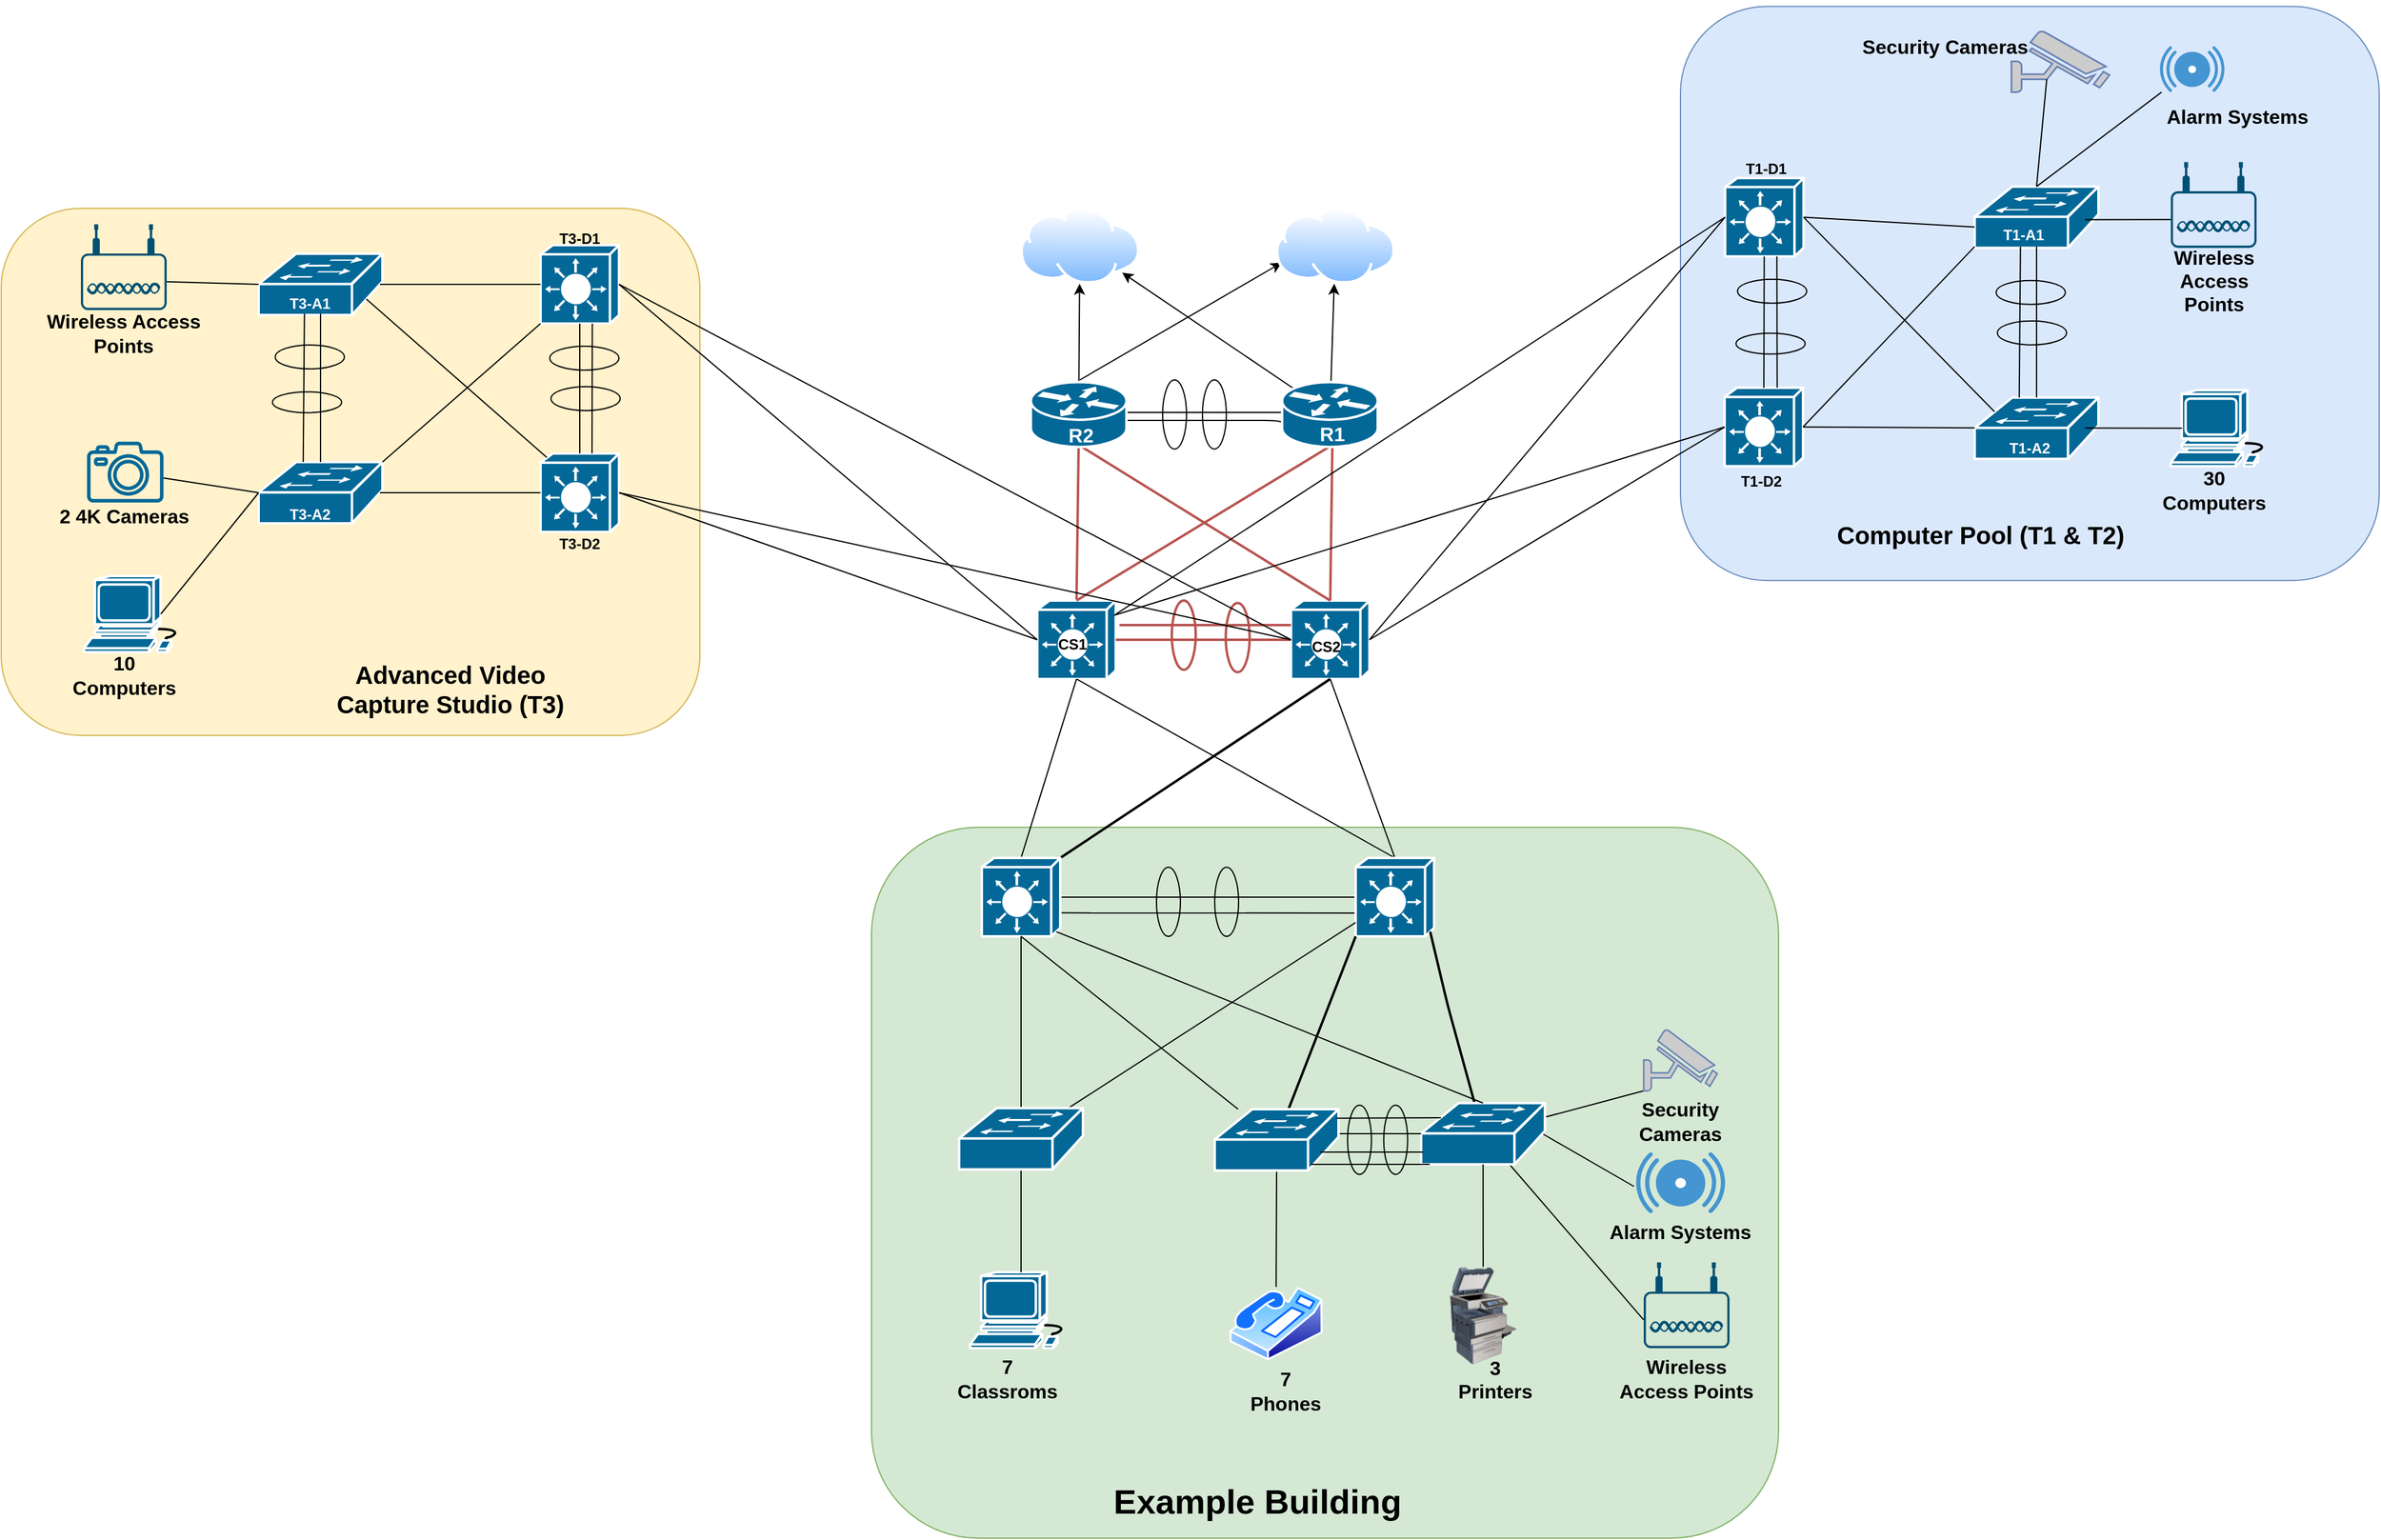 <mxfile>
    <diagram id="1e_iy3KKnYAK0C85__co" name="Page-1">
        <mxGraphModel dx="1811" dy="1619" grid="1" gridSize="10" guides="1" tooltips="1" connect="1" arrows="1" fold="1" page="1" pageScale="1" pageWidth="850" pageHeight="1100" math="0" shadow="0">
            <root>
                <mxCell id="0"/>
                <mxCell id="1" parent="0"/>
                <mxCell id="fvq2h3I9SmsA_sH_rTak-156" value="" style="rounded=1;whiteSpace=wrap;html=1;fillColor=#fff2cc;strokeColor=#d6b656;" parent="1" vertex="1">
                    <mxGeometry x="-620" y="30" width="570" height="430" as="geometry"/>
                </mxCell>
                <mxCell id="58" value="" style="rounded=1;whiteSpace=wrap;html=1;fontSize=28;fillColor=#d5e8d4;strokeColor=#82b366;" parent="1" vertex="1">
                    <mxGeometry x="90" y="535" width="740" height="580" as="geometry"/>
                </mxCell>
                <mxCell id="38" style="edgeStyle=none;html=1;exitX=0.12;exitY=0.1;exitDx=0;exitDy=0;exitPerimeter=0;entryX=1;entryY=1;entryDx=0;entryDy=0;" parent="1" source="fvq2h3I9SmsA_sH_rTak-214" target="34" edge="1">
                    <mxGeometry relative="1" as="geometry">
                        <mxPoint x="436.36" y="174.77" as="sourcePoint"/>
                    </mxGeometry>
                </mxCell>
                <mxCell id="39" style="edgeStyle=none;html=1;" parent="1" source="fvq2h3I9SmsA_sH_rTak-214" target="35" edge="1">
                    <mxGeometry relative="1" as="geometry">
                        <mxPoint x="495.64" y="174.77" as="sourcePoint"/>
                    </mxGeometry>
                </mxCell>
                <mxCell id="36" style="edgeStyle=none;html=1;" parent="1" source="fvq2h3I9SmsA_sH_rTak-213" target="34" edge="1">
                    <mxGeometry relative="1" as="geometry">
                        <mxPoint x="229.36" y="174.77" as="sourcePoint"/>
                    </mxGeometry>
                </mxCell>
                <mxCell id="37" style="edgeStyle=none;html=1;entryX=0;entryY=0.75;entryDx=0;entryDy=0;" parent="1" target="35" edge="1">
                    <mxGeometry relative="1" as="geometry">
                        <mxPoint x="260" y="170" as="sourcePoint"/>
                    </mxGeometry>
                </mxCell>
                <mxCell id="LDRYxj-JBx62R2Zh3xKj-8" value="" style="endArrow=none;html=1;entryX=0.5;entryY=1;entryDx=0;entryDy=0;entryPerimeter=0;exitX=0.5;exitY=0;exitDx=0;exitDy=0;exitPerimeter=0;fillColor=#f8cecc;strokeColor=#b85450;strokeWidth=2;" parent="1" source="8" edge="1">
                    <mxGeometry width="50" height="50" relative="1" as="geometry">
                        <mxPoint x="212.5" y="253" as="sourcePoint"/>
                        <mxPoint x="259" y="223.0" as="targetPoint"/>
                    </mxGeometry>
                </mxCell>
                <mxCell id="JivYsEoHZtgpmowOg657-8" value="" style="shape=mxgraph.cisco.switches.layer_3_switch;sketch=0;html=1;pointerEvents=1;dashed=0;fillColor=#036897;strokeColor=#ffffff;strokeWidth=2;verticalLabelPosition=bottom;verticalAlign=top;align=center;outlineConnect=0;" parent="1" vertex="1">
                    <mxGeometry x="432.25" y="350" width="64" height="64" as="geometry"/>
                </mxCell>
                <mxCell id="28" value="" style="shadow=0;dashed=0;html=1;strokeColor=none;fillColor=#4495D1;labelPosition=center;verticalLabelPosition=bottom;verticalAlign=top;align=center;outlineConnect=0;shape=mxgraph.veeam.2d.alarm;" parent="1" vertex="1">
                    <mxGeometry x="713.6" y="800" width="72.8" height="50" as="geometry"/>
                </mxCell>
                <mxCell id="31" value="" style="endArrow=none;html=1;entryX=0;entryY=1;entryDx=0;entryDy=0;entryPerimeter=0;" parent="1" source="LDRYxj-JBx62R2Zh3xKj-44" target="LDRYxj-JBx62R2Zh3xKj-55" edge="1">
                    <mxGeometry width="50" height="50" relative="1" as="geometry">
                        <mxPoint x="640" y="780" as="sourcePoint"/>
                        <mxPoint x="700" y="680" as="targetPoint"/>
                    </mxGeometry>
                </mxCell>
                <mxCell id="32" value="" style="endArrow=none;html=1;entryX=-0.022;entryY=0.56;entryDx=0;entryDy=0;entryPerimeter=0;exitX=0.98;exitY=0.5;exitDx=0;exitDy=0;exitPerimeter=0;" parent="1" source="LDRYxj-JBx62R2Zh3xKj-44" target="28" edge="1">
                    <mxGeometry width="50" height="50" relative="1" as="geometry">
                        <mxPoint x="630" y="790" as="sourcePoint"/>
                        <mxPoint x="700" y="820" as="targetPoint"/>
                    </mxGeometry>
                </mxCell>
                <mxCell id="33" value="" style="endArrow=none;html=1;entryX=0;entryY=0.67;entryDx=0;entryDy=0;entryPerimeter=0;" parent="1" source="LDRYxj-JBx62R2Zh3xKj-44" target="27" edge="1">
                    <mxGeometry width="50" height="50" relative="1" as="geometry">
                        <mxPoint x="620" y="800" as="sourcePoint"/>
                        <mxPoint x="700" y="860" as="targetPoint"/>
                    </mxGeometry>
                </mxCell>
                <mxCell id="LDRYxj-JBx62R2Zh3xKj-64" value="&lt;font color=&quot;#000000&quot; style=&quot;font-size: 16px;&quot;&gt;&lt;b style=&quot;font-size: 16px;&quot;&gt;7 Phones&lt;br style=&quot;font-size: 16px;&quot;&gt;&lt;/b&gt;&lt;/font&gt;" style="text;html=1;strokeColor=none;fillColor=none;align=center;verticalAlign=middle;whiteSpace=wrap;rounded=0;fontSize=16;" parent="1" vertex="1">
                    <mxGeometry x="397.97" y="980" width="60" height="30" as="geometry"/>
                </mxCell>
                <mxCell id="35" value="" style="aspect=fixed;perimeter=ellipsePerimeter;html=1;align=center;shadow=0;dashed=0;spacingTop=3;image;image=img/lib/active_directory/internet_cloud.svg;" parent="1" vertex="1">
                    <mxGeometry x="419.69" y="30" width="97.62" height="61.5" as="geometry"/>
                </mxCell>
                <mxCell id="45" value="" style="ellipse;whiteSpace=wrap;html=1;fontSize=28;fillColor=none;" parent="1" vertex="1">
                    <mxGeometry x="322.5" y="567.6" width="19.5" height="56.4" as="geometry"/>
                </mxCell>
                <mxCell id="JivYsEoHZtgpmowOg657-26" value="" style="endArrow=none;html=1;entryX=0;entryY=0.5;entryDx=0;entryDy=0;entryPerimeter=0;exitX=1;exitY=0.5;exitDx=0;exitDy=0;exitPerimeter=0;movable=1;resizable=1;rotatable=1;deletable=1;editable=1;connectable=1;" parent="1" source="XqiJH2cXlgmOkrlg76Jl-16" target="XqiJH2cXlgmOkrlg76Jl-17" edge="1">
                    <mxGeometry width="50" height="50" relative="1" as="geometry">
                        <mxPoint x="115.113" y="912.6" as="sourcePoint"/>
                        <mxPoint x="120.477" y="830" as="targetPoint"/>
                    </mxGeometry>
                </mxCell>
                <mxCell id="48" value="" style="ellipse;whiteSpace=wrap;html=1;fontSize=28;fillColor=none;" parent="1" vertex="1">
                    <mxGeometry x="370" y="567.6" width="19.5" height="56.4" as="geometry"/>
                </mxCell>
                <mxCell id="44" value="" style="endArrow=none;html=1;exitX=1;exitY=0.7;exitDx=0;exitDy=0;exitPerimeter=0;movable=1;resizable=1;rotatable=1;deletable=1;editable=1;connectable=1;" parent="1" source="XqiJH2cXlgmOkrlg76Jl-16" edge="1">
                    <mxGeometry width="50" height="50" relative="1" as="geometry">
                        <mxPoint x="254" y="602" as="sourcePoint"/>
                        <mxPoint x="490" y="605" as="targetPoint"/>
                    </mxGeometry>
                </mxCell>
                <mxCell id="8" value="" style="shape=mxgraph.cisco.switches.layer_3_switch;sketch=0;html=1;pointerEvents=1;dashed=0;fillColor=#036897;strokeColor=#ffffff;strokeWidth=2;verticalLabelPosition=bottom;verticalAlign=top;align=center;outlineConnect=0;" parent="1" vertex="1">
                    <mxGeometry x="225.25" y="350" width="64" height="64" as="geometry"/>
                </mxCell>
                <mxCell id="JivYsEoHZtgpmowOg657-27" value="" style="endArrow=none;html=1;entryX=0;entryY=0.5;entryDx=0;entryDy=0;entryPerimeter=0;exitX=1;exitY=0.5;exitDx=0;exitDy=0;exitPerimeter=0;strokeWidth=2;fillColor=#f8cecc;strokeColor=#b85450;" parent="1" source="8" target="JivYsEoHZtgpmowOg657-8" edge="1">
                    <mxGeometry width="50" height="50" relative="1" as="geometry">
                        <mxPoint x="289.25" y="300" as="sourcePoint"/>
                        <mxPoint x="515.25" y="300" as="targetPoint"/>
                    </mxGeometry>
                </mxCell>
                <mxCell id="JivYsEoHZtgpmowOg657-28" value="" style="endArrow=none;html=1;entryX=0.5;entryY=0.98;entryDx=0;entryDy=0;entryPerimeter=0;" parent="1" source="LDRYxj-JBx62R2Zh3xKj-51" target="LDRYxj-JBx62R2Zh3xKj-43" edge="1">
                    <mxGeometry width="50" height="50" relative="1" as="geometry">
                        <mxPoint x="280.27" y="910" as="sourcePoint"/>
                        <mxPoint x="290" y="830" as="targetPoint"/>
                    </mxGeometry>
                </mxCell>
                <mxCell id="LDRYxj-JBx62R2Zh3xKj-61" value="" style="endArrow=none;html=1;fontColor=#000000;strokeWidth=2;fillColor=#f8cecc;strokeColor=#b85450;" parent="1" edge="1">
                    <mxGeometry width="50" height="50" relative="1" as="geometry">
                        <mxPoint x="292.25" y="370" as="sourcePoint"/>
                        <mxPoint x="432.25" y="370" as="targetPoint"/>
                    </mxGeometry>
                </mxCell>
                <mxCell id="JivYsEoHZtgpmowOg657-11" value="" style="endArrow=none;html=1;exitX=0.5;exitY=1;exitDx=0;exitDy=0;exitPerimeter=0;entryX=1;entryY=0;entryDx=0;entryDy=0;entryPerimeter=0;strokeWidth=2;" parent="1" source="JivYsEoHZtgpmowOg657-8" target="XqiJH2cXlgmOkrlg76Jl-16" edge="1">
                    <mxGeometry width="50" height="50" relative="1" as="geometry">
                        <mxPoint x="330" y="180" as="sourcePoint"/>
                        <mxPoint x="546" y="380" as="targetPoint"/>
                    </mxGeometry>
                </mxCell>
                <mxCell id="LDRYxj-JBx62R2Zh3xKj-9" value="" style="endArrow=none;html=1;entryX=0.5;entryY=1;entryDx=0;entryDy=0;entryPerimeter=0;exitX=0.5;exitY=0;exitDx=0;exitDy=0;exitPerimeter=0;strokeWidth=2;fillColor=#f8cecc;strokeColor=#b85450;" parent="1" source="JivYsEoHZtgpmowOg657-8" edge="1">
                    <mxGeometry width="50" height="50" relative="1" as="geometry">
                        <mxPoint x="442.5" y="273" as="sourcePoint"/>
                        <mxPoint x="466" y="223.0" as="targetPoint"/>
                    </mxGeometry>
                </mxCell>
                <mxCell id="LDRYxj-JBx62R2Zh3xKj-10" value="" style="endArrow=none;html=1;exitX=0.5;exitY=0;exitDx=0;exitDy=0;exitPerimeter=0;entryX=0.5;entryY=1;entryDx=0;entryDy=0;entryPerimeter=0;strokeWidth=2;fillColor=#f8cecc;strokeColor=#b85450;" parent="1" source="8" edge="1">
                    <mxGeometry width="50" height="50" relative="1" as="geometry">
                        <mxPoint x="332.5" y="253" as="sourcePoint"/>
                        <mxPoint x="466" y="223.0" as="targetPoint"/>
                    </mxGeometry>
                </mxCell>
                <mxCell id="LDRYxj-JBx62R2Zh3xKj-11" value="" style="endArrow=none;html=1;exitX=0.5;exitY=1;exitDx=0;exitDy=0;exitPerimeter=0;entryX=0.5;entryY=0;entryDx=0;entryDy=0;entryPerimeter=0;strokeWidth=2;fillColor=#f8cecc;strokeColor=#b85450;" parent="1" target="JivYsEoHZtgpmowOg657-8" edge="1">
                    <mxGeometry width="50" height="50" relative="1" as="geometry">
                        <mxPoint x="259" y="223.0" as="sourcePoint"/>
                        <mxPoint x="372.5" y="193" as="targetPoint"/>
                    </mxGeometry>
                </mxCell>
                <mxCell id="LDRYxj-JBx62R2Zh3xKj-12" value="" style="endArrow=none;html=1;exitX=0.5;exitY=0;exitDx=0;exitDy=0;exitPerimeter=0;entryX=0.5;entryY=1;entryDx=0;entryDy=0;entryPerimeter=0;" parent="1" source="XqiJH2cXlgmOkrlg76Jl-16" target="8" edge="1">
                    <mxGeometry width="50" height="50" relative="1" as="geometry">
                        <mxPoint x="205" y="376" as="sourcePoint"/>
                        <mxPoint x="340" y="310" as="targetPoint"/>
                    </mxGeometry>
                </mxCell>
                <mxCell id="JivYsEoHZtgpmowOg657-14" value="&lt;font size=&quot;1&quot; style=&quot;&quot; color=&quot;#000000&quot;&gt;&lt;b style=&quot;font-size: 28px;&quot;&gt;Example Building&lt;/b&gt;&lt;/font&gt;" style="text;html=1;strokeColor=none;fillColor=none;align=center;verticalAlign=middle;whiteSpace=wrap;rounded=0;" parent="1" vertex="1">
                    <mxGeometry x="250" y="1070" width="310" height="30" as="geometry"/>
                </mxCell>
                <mxCell id="LDRYxj-JBx62R2Zh3xKj-13" value="" style="endArrow=none;html=1;entryX=0.5;entryY=0;entryDx=0;entryDy=0;entryPerimeter=0;exitX=0.5;exitY=1;exitDx=0;exitDy=0;exitPerimeter=0;" parent="1" source="8" target="XqiJH2cXlgmOkrlg76Jl-17" edge="1">
                    <mxGeometry width="50" height="50" relative="1" as="geometry">
                        <mxPoint x="290" y="320" as="sourcePoint"/>
                        <mxPoint x="546" y="380" as="targetPoint"/>
                    </mxGeometry>
                </mxCell>
                <mxCell id="LDRYxj-JBx62R2Zh3xKj-14" value="" style="endArrow=none;html=1;entryX=0.5;entryY=1;entryDx=0;entryDy=0;entryPerimeter=0;exitX=0.5;exitY=0;exitDx=0;exitDy=0;exitPerimeter=0;" parent="1" source="XqiJH2cXlgmOkrlg76Jl-17" target="JivYsEoHZtgpmowOg657-8" edge="1">
                    <mxGeometry width="50" height="50" relative="1" as="geometry">
                        <mxPoint x="205" y="376" as="sourcePoint"/>
                        <mxPoint x="370" y="320" as="targetPoint"/>
                    </mxGeometry>
                </mxCell>
                <mxCell id="XqiJH2cXlgmOkrlg76Jl-16" value="" style="shape=mxgraph.cisco.switches.layer_3_switch;sketch=0;html=1;pointerEvents=1;dashed=0;fillColor=#036897;strokeColor=#ffffff;strokeWidth=2;verticalLabelPosition=bottom;verticalAlign=top;align=center;outlineConnect=0;points=[[0,0.5,0,0,0],[0,1,0,0,0],[0.08,0.05,0,0,0],[0.5,0,0,0,0],[0.5,1,0,0,0],[0.95,0.94,0,0,0],[1,0,0,0,0],[1,0.27,0,0,0],[1,0.5,0,0,0],[1,0.7,0,0,0]];" parent="1" vertex="1">
                    <mxGeometry x="180" y="560" width="64" height="64" as="geometry"/>
                </mxCell>
                <mxCell id="XqiJH2cXlgmOkrlg76Jl-17" value="" style="shape=mxgraph.cisco.switches.layer_3_switch;sketch=0;html=1;pointerEvents=1;dashed=0;fillColor=#036897;strokeColor=#ffffff;strokeWidth=2;verticalLabelPosition=bottom;verticalAlign=top;align=center;outlineConnect=0;" parent="1" vertex="1">
                    <mxGeometry x="485" y="560" width="64" height="64" as="geometry"/>
                </mxCell>
                <mxCell id="XqiJH2cXlgmOkrlg76Jl-23" value="" style="endArrow=none;html=1;exitX=0.5;exitY=1;exitDx=0;exitDy=0;exitPerimeter=0;entryX=0.5;entryY=0;entryDx=0;entryDy=0;entryPerimeter=0;" parent="1" source="XqiJH2cXlgmOkrlg76Jl-16" target="JivYsEoHZtgpmowOg657-19" edge="1">
                    <mxGeometry width="50" height="50" relative="1" as="geometry">
                        <mxPoint x="222" y="570" as="sourcePoint"/>
                        <mxPoint x="279" y="254" as="targetPoint"/>
                    </mxGeometry>
                </mxCell>
                <mxCell id="XqiJH2cXlgmOkrlg76Jl-25" value="" style="endArrow=none;html=1;exitX=0;exitY=1;exitDx=0;exitDy=0;exitPerimeter=0;strokeWidth=2;" parent="1" source="XqiJH2cXlgmOkrlg76Jl-17" target="LDRYxj-JBx62R2Zh3xKj-43" edge="1">
                    <mxGeometry width="50" height="50" relative="1" as="geometry">
                        <mxPoint x="250.8" y="630.16" as="sourcePoint"/>
                        <mxPoint x="427.105" y="765" as="targetPoint"/>
                    </mxGeometry>
                </mxCell>
                <mxCell id="XqiJH2cXlgmOkrlg76Jl-26" value="" style="endArrow=none;html=1;exitX=0.95;exitY=0.94;exitDx=0;exitDy=0;exitPerimeter=0;strokeWidth=2;" parent="1" source="XqiJH2cXlgmOkrlg76Jl-17" target="LDRYxj-JBx62R2Zh3xKj-44" edge="1">
                    <mxGeometry width="50" height="50" relative="1" as="geometry">
                        <mxPoint x="480" y="634" as="sourcePoint"/>
                        <mxPoint x="597.5" y="765" as="targetPoint"/>
                        <Array as="points">
                            <mxPoint x="560" y="680"/>
                        </Array>
                    </mxGeometry>
                </mxCell>
                <mxCell id="LDRYxj-JBx62R2Zh3xKj-34" value="" style="shape=mxgraph.cisco.computers_and_peripherals.workstation;sketch=0;html=1;pointerEvents=1;dashed=0;fillColor=#036897;strokeColor=#ffffff;strokeWidth=2;verticalLabelPosition=bottom;verticalAlign=top;align=center;outlineConnect=0;" parent="1" vertex="1">
                    <mxGeometry x="170.5" y="898" width="83" height="62" as="geometry"/>
                </mxCell>
                <mxCell id="LDRYxj-JBx62R2Zh3xKj-40" value="" style="group;movable=1;resizable=1;rotatable=1;deletable=1;editable=1;connectable=1;locked=0;" parent="1" vertex="1" connectable="0">
                    <mxGeometry x="370" y="760" width="269.4" height="58.2" as="geometry"/>
                </mxCell>
                <mxCell id="LDRYxj-JBx62R2Zh3xKj-41" value="" style="ellipse;whiteSpace=wrap;html=1;fontSize=28;fillColor=none;" parent="LDRYxj-JBx62R2Zh3xKj-40" vertex="1">
                    <mxGeometry x="137.9" y="1.8" width="19.5" height="56.4" as="geometry"/>
                </mxCell>
                <mxCell id="LDRYxj-JBx62R2Zh3xKj-42" value="" style="ellipse;whiteSpace=wrap;html=1;fontSize=28;fillColor=none;" parent="LDRYxj-JBx62R2Zh3xKj-40" vertex="1">
                    <mxGeometry x="108.4" y="1.8" width="19.5" height="56.4" as="geometry"/>
                </mxCell>
                <mxCell id="LDRYxj-JBx62R2Zh3xKj-43" value="" style="shape=mxgraph.cisco.switches.workgroup_switch;sketch=0;html=1;pointerEvents=1;dashed=0;fillColor=#036897;strokeColor=#ffffff;strokeWidth=2;verticalLabelPosition=bottom;verticalAlign=top;align=center;outlineConnect=0;fontSize=16;fontColor=#000000;points=[[0,0.5,0,0,0],[0,0.98,0,0,0],[0.16,0.24,0,0,0],[0.5,0,0,0,0],[0.5,0.98,0,0,0],[0.75,0.86,0,0,0],[0.75,1,0,0,0],[0.76,0.53,0,0,0],[0.76,0.7,0,0,0],[0.87,0.74,0,0,0],[0.98,0.5,0,0,0],[1,0,0,0,0]];" parent="LDRYxj-JBx62R2Zh3xKj-40" vertex="1">
                    <mxGeometry y="5" width="101" height="50" as="geometry"/>
                </mxCell>
                <mxCell id="LDRYxj-JBx62R2Zh3xKj-44" value="" style="shape=mxgraph.cisco.switches.workgroup_switch;sketch=0;html=1;pointerEvents=1;dashed=0;fillColor=#036897;strokeColor=#ffffff;strokeWidth=2;verticalLabelPosition=bottom;verticalAlign=top;align=center;outlineConnect=0;fontSize=16;fontColor=#000000;points=[[0,0.5,0,0,0],[0,0.64,0,0,0],[0,0.8,0,0,0],[0,0.98,0,0,0],[0.16,0.24,0,0,0],[0.5,0,0,0,0],[0.5,0.98,0,0,0],[0.87,0.74,0,0,0],[0.98,0.5,0,0,0],[1,0,0,0,0]];movable=1;resizable=1;rotatable=1;deletable=1;editable=1;connectable=1;" parent="LDRYxj-JBx62R2Zh3xKj-40" vertex="1">
                    <mxGeometry x="168.4" width="101" height="50" as="geometry"/>
                </mxCell>
                <mxCell id="LDRYxj-JBx62R2Zh3xKj-45" value="" style="endArrow=none;html=1;exitX=0;exitY=0.5;exitDx=0;exitDy=0;exitPerimeter=0;entryX=1.01;entryY=0.4;entryDx=0;entryDy=0;entryPerimeter=0;movable=0;resizable=0;rotatable=0;deletable=0;editable=0;connectable=0;" parent="LDRYxj-JBx62R2Zh3xKj-40" source="LDRYxj-JBx62R2Zh3xKj-44" target="LDRYxj-JBx62R2Zh3xKj-43" edge="1">
                    <mxGeometry width="50" height="50" relative="1" as="geometry">
                        <mxPoint x="184.4" y="15" as="sourcePoint"/>
                        <mxPoint x="108.4" y="25" as="targetPoint"/>
                    </mxGeometry>
                </mxCell>
                <mxCell id="LDRYxj-JBx62R2Zh3xKj-47" value="" style="endArrow=none;html=1;entryX=0.985;entryY=0.147;entryDx=0;entryDy=0;entryPerimeter=0;exitX=0.16;exitY=0.24;exitDx=0;exitDy=0;exitPerimeter=0;movable=0;resizable=0;rotatable=0;deletable=0;editable=0;connectable=0;" parent="LDRYxj-JBx62R2Zh3xKj-40" source="LDRYxj-JBx62R2Zh3xKj-44" target="LDRYxj-JBx62R2Zh3xKj-43" edge="1">
                    <mxGeometry width="50" height="50" relative="1" as="geometry">
                        <mxPoint x="168.4" y="25" as="sourcePoint"/>
                        <mxPoint x="128.4" y="-5" as="targetPoint"/>
                    </mxGeometry>
                </mxCell>
                <mxCell id="LDRYxj-JBx62R2Zh3xKj-48" value="" style="endArrow=none;html=1;movable=0;resizable=0;rotatable=0;deletable=0;editable=0;connectable=0;" parent="LDRYxj-JBx62R2Zh3xKj-40" edge="1">
                    <mxGeometry width="50" height="50" relative="1" as="geometry">
                        <mxPoint x="175.4" y="50" as="sourcePoint"/>
                        <mxPoint x="78.4" y="50" as="targetPoint"/>
                    </mxGeometry>
                </mxCell>
                <mxCell id="42" value="" style="endArrow=none;html=1;movable=1;resizable=1;rotatable=1;deletable=1;editable=1;connectable=1;" parent="LDRYxj-JBx62R2Zh3xKj-40" edge="1">
                    <mxGeometry width="50" height="50" relative="1" as="geometry">
                        <mxPoint x="170" y="40" as="sourcePoint"/>
                        <mxPoint x="86.2" y="40" as="targetPoint"/>
                    </mxGeometry>
                </mxCell>
                <mxCell id="XqiJH2cXlgmOkrlg76Jl-40" value="" style="endArrow=none;html=1;exitX=0.95;exitY=0.94;exitDx=0;exitDy=0;exitPerimeter=0;entryX=0.5;entryY=0;entryDx=0;entryDy=0;entryPerimeter=0;" parent="1" source="XqiJH2cXlgmOkrlg76Jl-16" target="LDRYxj-JBx62R2Zh3xKj-44" edge="1">
                    <mxGeometry width="50" height="50" relative="1" as="geometry">
                        <mxPoint x="250.8" y="630.16" as="sourcePoint"/>
                        <mxPoint x="570" y="760" as="targetPoint"/>
                    </mxGeometry>
                </mxCell>
                <mxCell id="XqiJH2cXlgmOkrlg76Jl-42" value="" style="endArrow=none;html=1;" parent="1" source="XqiJH2cXlgmOkrlg76Jl-17" target="JivYsEoHZtgpmowOg657-19" edge="1">
                    <mxGeometry width="50" height="50" relative="1" as="geometry">
                        <mxPoint x="480" y="630.0" as="sourcePoint"/>
                        <mxPoint x="310" y="780.0" as="targetPoint"/>
                    </mxGeometry>
                </mxCell>
                <mxCell id="XqiJH2cXlgmOkrlg76Jl-43" value="" style="endArrow=none;html=1;exitX=0.5;exitY=1;exitDx=0;exitDy=0;exitPerimeter=0;" parent="1" source="XqiJH2cXlgmOkrlg76Jl-16" target="LDRYxj-JBx62R2Zh3xKj-43" edge="1">
                    <mxGeometry width="50" height="50" relative="1" as="geometry">
                        <mxPoint x="480" y="602.0" as="sourcePoint"/>
                        <mxPoint x="570" y="760" as="targetPoint"/>
                    </mxGeometry>
                </mxCell>
                <mxCell id="LDRYxj-JBx62R2Zh3xKj-51" value="" style="aspect=fixed;perimeter=ellipsePerimeter;html=1;align=center;shadow=0;dashed=0;spacingTop=3;image;image=img/lib/active_directory/phone.svg;fillColor=#FFFF66;" parent="1" vertex="1">
                    <mxGeometry x="382.02" y="910" width="75.95" height="60" as="geometry"/>
                </mxCell>
                <mxCell id="LDRYxj-JBx62R2Zh3xKj-52" value="&lt;font color=&quot;#000000&quot; style=&quot;font-size: 16px;&quot;&gt;&lt;b style=&quot;font-size: 16px;&quot;&gt;7 Classroms&lt;/b&gt;&lt;/font&gt;" style="text;html=1;strokeColor=none;fillColor=none;align=center;verticalAlign=middle;whiteSpace=wrap;rounded=0;fontSize=16;" parent="1" vertex="1">
                    <mxGeometry x="170.5" y="970" width="60" height="30" as="geometry"/>
                </mxCell>
                <mxCell id="LDRYxj-JBx62R2Zh3xKj-55" value="" style="fontColor=#0066CC;verticalAlign=top;verticalLabelPosition=bottom;labelPosition=center;align=center;html=1;outlineConnect=0;fillColor=#CCCCCC;strokeColor=#6881B3;gradientColor=none;gradientDirection=north;strokeWidth=2;shape=mxgraph.networks.security_camera;labelBackgroundColor=#000000;" parent="1" vertex="1">
                    <mxGeometry x="720" y="700" width="60" height="50" as="geometry"/>
                </mxCell>
                <mxCell id="LDRYxj-JBx62R2Zh3xKj-57" value="" style="image;html=1;image=img/lib/clip_art/computers/Printer_Commercial_128x128.png;labelBackgroundColor=#000000;fontColor=#000000;fillColor=#FFFF66;" parent="1" vertex="1">
                    <mxGeometry x="549" y="893.6" width="80" height="80" as="geometry"/>
                </mxCell>
                <mxCell id="LDRYxj-JBx62R2Zh3xKj-58" value="&lt;font color=&quot;#000000&quot; style=&quot;font-size: 16px;&quot;&gt;&lt;b style=&quot;font-size: 16px;&quot;&gt;3 Printers&lt;br style=&quot;font-size: 16px;&quot;&gt;&lt;br style=&quot;font-size: 16px;&quot;&gt;&lt;/b&gt;&lt;/font&gt;" style="text;html=1;strokeColor=none;fillColor=none;align=center;verticalAlign=middle;whiteSpace=wrap;rounded=0;fontSize=16;" parent="1" vertex="1">
                    <mxGeometry x="569" y="980" width="60" height="30" as="geometry"/>
                </mxCell>
                <mxCell id="27" value="" style="points=[[0.03,0.36,0],[0.18,0,0],[0.5,0.34,0],[0.82,0,0],[0.97,0.36,0],[1,0.67,0],[0.975,0.975,0],[0.5,1,0],[0.025,0.975,0],[0,0.67,0]];verticalLabelPosition=bottom;sketch=0;html=1;verticalAlign=top;aspect=fixed;align=center;pointerEvents=1;shape=mxgraph.cisco19.wireless_access_point;fillColor=#005073;strokeColor=none;" parent="1" vertex="1">
                    <mxGeometry x="720" y="890" width="70" height="70" as="geometry"/>
                </mxCell>
                <mxCell id="LDRYxj-JBx62R2Zh3xKj-66" value="" style="endArrow=none;html=1;fontColor=#000000;" parent="1" source="LDRYxj-JBx62R2Zh3xKj-34" target="JivYsEoHZtgpmowOg657-19" edge="1">
                    <mxGeometry width="50" height="50" relative="1" as="geometry">
                        <mxPoint x="60" y="910" as="sourcePoint"/>
                        <mxPoint x="110" y="860" as="targetPoint"/>
                    </mxGeometry>
                </mxCell>
                <mxCell id="34" value="" style="aspect=fixed;perimeter=ellipsePerimeter;html=1;align=center;shadow=0;dashed=0;spacingTop=3;image;image=img/lib/active_directory/internet_cloud.svg;" parent="1" vertex="1">
                    <mxGeometry x="211.19" y="30" width="97.62" height="61.5" as="geometry"/>
                </mxCell>
                <mxCell id="JivYsEoHZtgpmowOg657-29" value="" style="endArrow=none;html=1;exitX=0.5;exitY=0;exitDx=0;exitDy=0;" parent="1" source="LDRYxj-JBx62R2Zh3xKj-57" target="LDRYxj-JBx62R2Zh3xKj-44" edge="1">
                    <mxGeometry width="50" height="50" relative="1" as="geometry">
                        <mxPoint x="436.177" y="910.034" as="sourcePoint"/>
                        <mxPoint x="590" y="810" as="targetPoint"/>
                    </mxGeometry>
                </mxCell>
                <mxCell id="JivYsEoHZtgpmowOg657-19" value="" style="shape=mxgraph.cisco.switches.workgroup_switch;sketch=0;html=1;pointerEvents=1;dashed=0;fillColor=#036897;strokeColor=#ffffff;strokeWidth=2;verticalLabelPosition=bottom;verticalAlign=top;align=center;outlineConnect=0;fontSize=16;fontColor=#000000;points=[[0,0.5,0,0,0],[0,0.98,0,0,0],[0.16,0.24,0,0,0],[0.5,0,0,0,0],[0.5,0.98,0,0,0],[0.75,0.86,0,0,0],[0.75,1,0,0,0],[0.76,0.53,0,0,0],[0.76,0.7,0,0,0],[0.87,0.74,0,0,0],[0.98,0.5,0,0,0],[1,0,0,0,0]];" parent="1" vertex="1">
                    <mxGeometry x="161.5" y="764.1" width="101" height="50" as="geometry"/>
                </mxCell>
                <mxCell id="66" value="" style="group" parent="1" connectable="0" vertex="1">
                    <mxGeometry x="220" y="170" width="300" height="65" as="geometry"/>
                </mxCell>
                <mxCell id="7" value="" style="endArrow=none;html=1;exitX=1;exitY=0.5;exitDx=0;exitDy=0;exitPerimeter=0;entryX=0;entryY=0.5;entryDx=0;entryDy=0;entryPerimeter=0;" parent="66" edge="1">
                    <mxGeometry width="50" height="50" relative="1" as="geometry">
                        <mxPoint x="78" y="26.5" as="sourcePoint"/>
                        <mxPoint x="207.0" y="26.5" as="targetPoint"/>
                    </mxGeometry>
                </mxCell>
                <mxCell id="JivYsEoHZtgpmowOg657-12" value="" style="endArrow=none;html=1;entryX=0;entryY=0.66;entryDx=0;entryDy=0;entryPerimeter=0;" parent="66" edge="1">
                    <mxGeometry width="50" height="50" relative="1" as="geometry">
                        <mxPoint x="77.5" y="33" as="sourcePoint"/>
                        <mxPoint x="207.0" y="34.98" as="targetPoint"/>
                        <Array as="points">
                            <mxPoint x="200" y="33"/>
                        </Array>
                    </mxGeometry>
                </mxCell>
                <mxCell id="53" value="" style="ellipse;whiteSpace=wrap;html=1;fontSize=28;fillColor=none;" parent="66" vertex="1">
                    <mxGeometry x="107.5" width="19.5" height="56.4" as="geometry"/>
                </mxCell>
                <mxCell id="64" value="" style="ellipse;whiteSpace=wrap;html=1;fontSize=28;fillColor=none;" parent="66" vertex="1">
                    <mxGeometry x="140" width="19.5" height="56.4" as="geometry"/>
                </mxCell>
                <mxCell id="fvq2h3I9SmsA_sH_rTak-213" value="" style="shape=mxgraph.cisco.routers.router;html=1;pointerEvents=1;dashed=0;fillColor=#036897;strokeColor=#ffffff;strokeWidth=2;verticalLabelPosition=bottom;verticalAlign=top;align=center;outlineConnect=0;" parent="66" vertex="1">
                    <mxGeometry y="1.7" width="78" height="53" as="geometry"/>
                </mxCell>
                <mxCell id="fvq2h3I9SmsA_sH_rTak-214" value="" style="shape=mxgraph.cisco.routers.router;html=1;pointerEvents=1;dashed=0;fillColor=#036897;strokeColor=#ffffff;strokeWidth=2;verticalLabelPosition=bottom;verticalAlign=top;align=center;outlineConnect=0;" parent="66" vertex="1">
                    <mxGeometry x="205" y="1.7" width="78" height="53" as="geometry"/>
                </mxCell>
                <mxCell id="fvq2h3I9SmsA_sH_rTak-215" value="&lt;font style=&quot;font-size: 16px;&quot;&gt;&lt;b style=&quot;font-size: 16px;&quot;&gt;R1&lt;br style=&quot;font-size: 16px;&quot;&gt;&lt;/b&gt;&lt;/font&gt;" style="text;html=1;strokeColor=none;fillColor=none;align=center;verticalAlign=middle;whiteSpace=wrap;rounded=0;fontSize=16;fontColor=#FFFFFF;" parent="66" vertex="1">
                    <mxGeometry x="216" y="29.0" width="60" height="30" as="geometry"/>
                </mxCell>
                <mxCell id="67" value="&lt;font color=&quot;#000000&quot; style=&quot;font-size: 16px;&quot;&gt;&lt;b style=&quot;font-size: 16px;&quot;&gt;Security Cameras&lt;br style=&quot;font-size: 16px;&quot;&gt;&lt;/b&gt;&lt;/font&gt;" style="text;html=1;strokeColor=none;fillColor=none;align=center;verticalAlign=middle;whiteSpace=wrap;rounded=0;fontSize=16;" parent="1" vertex="1">
                    <mxGeometry x="690" y="760" width="120" height="30" as="geometry"/>
                </mxCell>
                <mxCell id="68" value="&lt;font color=&quot;#000000&quot; style=&quot;font-size: 16px;&quot;&gt;&lt;b style=&quot;font-size: 16px;&quot;&gt;Alarm Systems&lt;br style=&quot;font-size: 16px;&quot;&gt;&lt;/b&gt;&lt;/font&gt;" style="text;html=1;strokeColor=none;fillColor=none;align=center;verticalAlign=middle;whiteSpace=wrap;rounded=0;fontSize=16;" parent="1" vertex="1">
                    <mxGeometry x="690" y="850" width="120" height="30" as="geometry"/>
                </mxCell>
                <mxCell id="69" value="&lt;font color=&quot;#000000&quot; style=&quot;font-size: 16px;&quot;&gt;&lt;b style=&quot;font-size: 16px;&quot;&gt;Wireless Access Points&lt;br style=&quot;font-size: 16px;&quot;&gt;&lt;/b&gt;&lt;/font&gt;" style="text;html=1;strokeColor=none;fillColor=none;align=center;verticalAlign=middle;whiteSpace=wrap;rounded=0;fontSize=16;" parent="1" vertex="1">
                    <mxGeometry x="695" y="970" width="120" height="30" as="geometry"/>
                </mxCell>
                <mxCell id="70" value="" style="ellipse;whiteSpace=wrap;html=1;fontSize=28;fillColor=none;strokeWidth=2;strokeColor=#b85450;" parent="1" vertex="1">
                    <mxGeometry x="335" y="350" width="19.5" height="56.4" as="geometry"/>
                </mxCell>
                <mxCell id="71" value="" style="ellipse;whiteSpace=wrap;html=1;fontSize=28;fillColor=none;strokeWidth=2;strokeColor=#b85450;" parent="1" vertex="1">
                    <mxGeometry x="379" y="352" width="19.5" height="56.4" as="geometry"/>
                </mxCell>
                <mxCell id="fvq2h3I9SmsA_sH_rTak-71" value="" style="shape=mxgraph.cisco.switches.layer_3_switch;sketch=0;html=1;pointerEvents=1;dashed=0;fillColor=#036897;strokeColor=#ffffff;strokeWidth=2;verticalLabelPosition=bottom;verticalAlign=top;align=center;outlineConnect=0;points=[[0,0.5,0,0,0],[0,1,0,0,0],[0.08,0.05,0,0,0],[0.5,0,0,0,0],[0.5,1,0,0,0],[0.66,1,0,0,0],[0.95,0.94,0,0,0],[1,0,0,0,0],[1,0.5,0,0,0]];" parent="1" vertex="1">
                    <mxGeometry x="-180" y="60" width="64" height="64" as="geometry"/>
                </mxCell>
                <mxCell id="fvq2h3I9SmsA_sH_rTak-72" value="" style="shape=mxgraph.cisco.switches.layer_3_switch;sketch=0;html=1;pointerEvents=1;dashed=0;fillColor=#036897;strokeColor=#ffffff;strokeWidth=2;verticalLabelPosition=bottom;verticalAlign=top;align=center;outlineConnect=0;points=[[0,0.5,0,0,0],[0,1,0,0,0],[0.08,0.05,0,0,0],[0.5,0,0,0,0],[0.5,1,0,0,0],[0.67,0,0,0,0],[0.95,0.94,0,0,0],[1,0,0,0,0],[1,0.5,0,0,0]];" parent="1" vertex="1">
                    <mxGeometry x="-180" y="230" width="64" height="64" as="geometry"/>
                </mxCell>
                <mxCell id="fvq2h3I9SmsA_sH_rTak-73" value="" style="shape=mxgraph.cisco.switches.workgroup_switch;sketch=0;html=1;pointerEvents=1;dashed=0;fillColor=#036897;strokeColor=#ffffff;strokeWidth=2;verticalLabelPosition=bottom;verticalAlign=top;align=center;outlineConnect=0;points=[[0,0.5,0,0,0],[0,0.98,0,0,0],[0.16,0.23,0,0,0],[0.37,0.98,0,0,0],[0.5,0,0,0,0],[0.5,0.98,0,0,0],[0.87,0.74,0,0,0],[0.98,0.5,0,0,0],[1,0,0,0,0]];" parent="1" vertex="1">
                    <mxGeometry x="-410" y="67" width="101" height="50" as="geometry"/>
                </mxCell>
                <UserObject label="" id="fvq2h3I9SmsA_sH_rTak-74">
                    <mxCell style="shape=mxgraph.cisco.switches.workgroup_switch;sketch=0;html=1;pointerEvents=1;dashed=0;fillColor=#036897;strokeColor=#ffffff;strokeWidth=2;verticalLabelPosition=bottom;verticalAlign=top;align=center;outlineConnect=0;points=[[0,0.5,0,0,0],[0,0.98,0,0,0],[0.16,0.23,0,0,0],[0.36,0,0,0,0],[0.5,0,0,0,0],[0.5,0.98,0,0,0],[0.87,0.74,0,0,0],[0.98,0.5,0,0,0],[1,0,0,0,0]];" parent="1" vertex="1">
                        <mxGeometry x="-410" y="237" width="101" height="50" as="geometry"/>
                    </mxCell>
                </UserObject>
                <mxCell id="fvq2h3I9SmsA_sH_rTak-75" value="" style="endArrow=none;html=1;exitX=0;exitY=0.5;exitDx=0;exitDy=0;exitPerimeter=0;entryX=1;entryY=0.5;entryDx=0;entryDy=0;entryPerimeter=0;" parent="1" source="JivYsEoHZtgpmowOg657-8" target="fvq2h3I9SmsA_sH_rTak-72" edge="1">
                    <mxGeometry width="50" height="50" relative="1" as="geometry">
                        <mxPoint x="222" y="570" as="sourcePoint"/>
                        <mxPoint x="130" y="230" as="targetPoint"/>
                    </mxGeometry>
                </mxCell>
                <mxCell id="fvq2h3I9SmsA_sH_rTak-76" value="" style="endArrow=none;html=1;exitX=0;exitY=0.5;exitDx=0;exitDy=0;exitPerimeter=0;entryX=1;entryY=0.5;entryDx=0;entryDy=0;entryPerimeter=0;" parent="1" source="JivYsEoHZtgpmowOg657-8" target="fvq2h3I9SmsA_sH_rTak-71" edge="1">
                    <mxGeometry width="50" height="50" relative="1" as="geometry">
                        <mxPoint x="235" y="392" as="sourcePoint"/>
                        <mxPoint x="-146" y="372" as="targetPoint"/>
                    </mxGeometry>
                </mxCell>
                <mxCell id="fvq2h3I9SmsA_sH_rTak-77" value="" style="endArrow=none;html=1;entryX=1;entryY=0.5;entryDx=0;entryDy=0;entryPerimeter=0;exitX=0;exitY=0.5;exitDx=0;exitDy=0;exitPerimeter=0;" parent="1" source="8" target="fvq2h3I9SmsA_sH_rTak-72" edge="1">
                    <mxGeometry width="50" height="50" relative="1" as="geometry">
                        <mxPoint x="180" y="410" as="sourcePoint"/>
                        <mxPoint x="-146" y="372" as="targetPoint"/>
                    </mxGeometry>
                </mxCell>
                <mxCell id="fvq2h3I9SmsA_sH_rTak-78" value="" style="endArrow=none;html=1;entryX=1;entryY=0.5;entryDx=0;entryDy=0;entryPerimeter=0;exitX=0;exitY=0.5;exitDx=0;exitDy=0;exitPerimeter=0;" parent="1" source="8" target="fvq2h3I9SmsA_sH_rTak-71" edge="1">
                    <mxGeometry width="50" height="50" relative="1" as="geometry">
                        <mxPoint x="200" y="320" as="sourcePoint"/>
                        <mxPoint x="-149" y="400" as="targetPoint"/>
                    </mxGeometry>
                </mxCell>
                <mxCell id="fvq2h3I9SmsA_sH_rTak-79" value="" style="endArrow=none;html=1;entryX=0.5;entryY=1;entryDx=0;entryDy=0;entryPerimeter=0;" parent="1" source="fvq2h3I9SmsA_sH_rTak-72" target="fvq2h3I9SmsA_sH_rTak-71" edge="1">
                    <mxGeometry width="50" height="50" relative="1" as="geometry">
                        <mxPoint x="235" y="392" as="sourcePoint"/>
                        <mxPoint x="-106" y="102" as="targetPoint"/>
                    </mxGeometry>
                </mxCell>
                <mxCell id="fvq2h3I9SmsA_sH_rTak-80" value="" style="endArrow=none;html=1;entryX=0.66;entryY=1;entryDx=0;entryDy=0;entryPerimeter=0;" parent="1" target="fvq2h3I9SmsA_sH_rTak-71" edge="1">
                    <mxGeometry width="50" height="50" relative="1" as="geometry">
                        <mxPoint x="-138" y="230" as="sourcePoint"/>
                        <mxPoint x="-138" y="134" as="targetPoint"/>
                    </mxGeometry>
                </mxCell>
                <mxCell id="fvq2h3I9SmsA_sH_rTak-81" value="" style="endArrow=none;html=1;entryX=0.87;entryY=0.74;entryDx=0;entryDy=0;entryPerimeter=0;exitX=0.08;exitY=0.05;exitDx=0;exitDy=0;exitPerimeter=0;" parent="1" source="fvq2h3I9SmsA_sH_rTak-72" target="fvq2h3I9SmsA_sH_rTak-73" edge="1">
                    <mxGeometry width="50" height="50" relative="1" as="geometry">
                        <mxPoint x="-138" y="240" as="sourcePoint"/>
                        <mxPoint x="-138" y="134" as="targetPoint"/>
                    </mxGeometry>
                </mxCell>
                <mxCell id="fvq2h3I9SmsA_sH_rTak-82" value="" style="endArrow=none;html=1;entryX=0;entryY=1;entryDx=0;entryDy=0;entryPerimeter=0;exitX=1;exitY=0;exitDx=0;exitDy=0;exitPerimeter=0;" parent="1" source="fvq2h3I9SmsA_sH_rTak-74" target="fvq2h3I9SmsA_sH_rTak-71" edge="1">
                    <mxGeometry width="50" height="50" relative="1" as="geometry">
                        <mxPoint x="-165" y="243" as="sourcePoint"/>
                        <mxPoint x="-312" y="119" as="targetPoint"/>
                    </mxGeometry>
                </mxCell>
                <mxCell id="fvq2h3I9SmsA_sH_rTak-83" value="" style="endArrow=none;html=1;entryX=0.98;entryY=0.5;entryDx=0;entryDy=0;entryPerimeter=0;" parent="1" source="fvq2h3I9SmsA_sH_rTak-71" target="fvq2h3I9SmsA_sH_rTak-73" edge="1">
                    <mxGeometry width="50" height="50" relative="1" as="geometry">
                        <mxPoint x="-165" y="243" as="sourcePoint"/>
                        <mxPoint x="-312" y="119" as="targetPoint"/>
                    </mxGeometry>
                </mxCell>
                <mxCell id="fvq2h3I9SmsA_sH_rTak-84" value="" style="endArrow=none;html=1;entryX=0;entryY=0.5;entryDx=0;entryDy=0;entryPerimeter=0;exitX=0.98;exitY=0.5;exitDx=0;exitDy=0;exitPerimeter=0;" parent="1" source="fvq2h3I9SmsA_sH_rTak-74" target="fvq2h3I9SmsA_sH_rTak-72" edge="1">
                    <mxGeometry width="50" height="50" relative="1" as="geometry">
                        <mxPoint x="-170" y="102" as="sourcePoint"/>
                        <mxPoint x="-301" y="102" as="targetPoint"/>
                    </mxGeometry>
                </mxCell>
                <mxCell id="fvq2h3I9SmsA_sH_rTak-85" value="" style="endArrow=none;html=1;entryX=0.5;entryY=0.98;entryDx=0;entryDy=0;entryPerimeter=0;" parent="1" source="fvq2h3I9SmsA_sH_rTak-74" target="fvq2h3I9SmsA_sH_rTak-73" edge="1">
                    <mxGeometry width="50" height="50" relative="1" as="geometry">
                        <mxPoint x="-138" y="240" as="sourcePoint"/>
                        <mxPoint x="-138" y="134" as="targetPoint"/>
                    </mxGeometry>
                </mxCell>
                <mxCell id="fvq2h3I9SmsA_sH_rTak-86" value="" style="endArrow=none;html=1;entryX=0.37;entryY=0.98;entryDx=0;entryDy=0;entryPerimeter=0;exitX=0.36;exitY=0;exitDx=0;exitDy=0;exitPerimeter=0;" parent="1" source="fvq2h3I9SmsA_sH_rTak-74" target="fvq2h3I9SmsA_sH_rTak-73" edge="1">
                    <mxGeometry width="50" height="50" relative="1" as="geometry">
                        <mxPoint x="-349" y="247" as="sourcePoint"/>
                        <mxPoint x="-349" y="126" as="targetPoint"/>
                    </mxGeometry>
                </mxCell>
                <mxCell id="fvq2h3I9SmsA_sH_rTak-87" value="" style="ellipse;whiteSpace=wrap;html=1;fontSize=28;fillColor=none;rotation=90;" parent="1" vertex="1">
                    <mxGeometry x="-154" y="124" width="19.5" height="56.4" as="geometry"/>
                </mxCell>
                <mxCell id="fvq2h3I9SmsA_sH_rTak-88" value="" style="ellipse;whiteSpace=wrap;html=1;fontSize=28;fillColor=none;rotation=90;" parent="1" vertex="1">
                    <mxGeometry x="-153" y="157" width="19.5" height="56.4" as="geometry"/>
                </mxCell>
                <mxCell id="fvq2h3I9SmsA_sH_rTak-89" value="" style="ellipse;whiteSpace=wrap;html=1;fontSize=28;fillColor=none;rotation=90;" parent="1" vertex="1">
                    <mxGeometry x="-378" y="123" width="19.5" height="56.4" as="geometry"/>
                </mxCell>
                <mxCell id="fvq2h3I9SmsA_sH_rTak-90" value="" style="ellipse;whiteSpace=wrap;html=1;fontSize=28;fillColor=none;rotation=90;" parent="1" vertex="1">
                    <mxGeometry x="-379" y="160" width="17" height="56.4" as="geometry"/>
                </mxCell>
                <mxCell id="fvq2h3I9SmsA_sH_rTak-157" value="" style="points=[[0.03,0.36,0],[0.18,0,0],[0.5,0.34,0],[0.82,0,0],[0.97,0.36,0],[1,0.67,0],[0.975,0.975,0],[0.5,1,0],[0.025,0.975,0],[0,0.67,0]];verticalLabelPosition=bottom;sketch=0;html=1;verticalAlign=top;aspect=fixed;align=center;pointerEvents=1;shape=mxgraph.cisco19.wireless_access_point;fillColor=#005073;strokeColor=none;" parent="1" vertex="1">
                    <mxGeometry x="-555" y="43" width="70" height="70" as="geometry"/>
                </mxCell>
                <mxCell id="fvq2h3I9SmsA_sH_rTak-158" value="" style="sketch=0;outlineConnect=0;fontColor=#232F3E;gradientColor=none;fillColor=#036897;strokeColor=none;dashed=0;verticalLabelPosition=bottom;verticalAlign=top;align=center;html=1;fontSize=12;fontStyle=0;aspect=fixed;pointerEvents=1;shape=mxgraph.aws4.camera2;" parent="1" vertex="1">
                    <mxGeometry x="-550" y="220.4" width="62.4" height="49.6" as="geometry"/>
                </mxCell>
                <mxCell id="fvq2h3I9SmsA_sH_rTak-159" value="" style="shape=mxgraph.cisco.computers_and_peripherals.workstation;sketch=0;html=1;pointerEvents=1;dashed=0;fillColor=#036897;strokeColor=#ffffff;strokeWidth=2;verticalLabelPosition=bottom;verticalAlign=top;align=center;outlineConnect=0;" parent="1" vertex="1">
                    <mxGeometry x="-552.5" y="330" width="83" height="62" as="geometry"/>
                </mxCell>
                <mxCell id="fvq2h3I9SmsA_sH_rTak-161" value="" style="endArrow=none;html=1;entryX=0;entryY=0.5;entryDx=0;entryDy=0;entryPerimeter=0;exitX=1;exitY=0.67;exitDx=0;exitDy=0;exitPerimeter=0;" parent="1" source="fvq2h3I9SmsA_sH_rTak-157" target="fvq2h3I9SmsA_sH_rTak-73" edge="1">
                    <mxGeometry width="50" height="50" relative="1" as="geometry">
                        <mxPoint x="-165" y="243" as="sourcePoint"/>
                        <mxPoint x="-312" y="114" as="targetPoint"/>
                    </mxGeometry>
                </mxCell>
                <mxCell id="fvq2h3I9SmsA_sH_rTak-162" value="" style="endArrow=none;html=1;entryX=0;entryY=0.5;entryDx=0;entryDy=0;entryPerimeter=0;" parent="1" source="fvq2h3I9SmsA_sH_rTak-158" target="fvq2h3I9SmsA_sH_rTak-74" edge="1">
                    <mxGeometry width="50" height="50" relative="1" as="geometry">
                        <mxPoint x="-475" y="100" as="sourcePoint"/>
                        <mxPoint x="-400" y="102" as="targetPoint"/>
                    </mxGeometry>
                </mxCell>
                <mxCell id="fvq2h3I9SmsA_sH_rTak-163" value="" style="endArrow=none;html=1;entryX=0;entryY=0.5;entryDx=0;entryDy=0;entryPerimeter=0;exitX=0.755;exitY=0.5;exitDx=0;exitDy=0;exitPerimeter=0;" parent="1" source="fvq2h3I9SmsA_sH_rTak-159" target="fvq2h3I9SmsA_sH_rTak-74" edge="1">
                    <mxGeometry width="50" height="50" relative="1" as="geometry">
                        <mxPoint x="-478" y="260" as="sourcePoint"/>
                        <mxPoint x="-400" y="272" as="targetPoint"/>
                    </mxGeometry>
                </mxCell>
                <mxCell id="fvq2h3I9SmsA_sH_rTak-164" value="" style="rounded=1;whiteSpace=wrap;html=1;fillColor=#dae8fc;strokeColor=#6c8ebf;" parent="1" vertex="1">
                    <mxGeometry x="750" y="-134.8" width="570" height="468.4" as="geometry"/>
                </mxCell>
                <mxCell id="fvq2h3I9SmsA_sH_rTak-165" value="" style="shape=mxgraph.cisco.switches.layer_3_switch;sketch=0;html=1;pointerEvents=1;dashed=0;fillColor=#036897;strokeColor=#ffffff;strokeWidth=2;verticalLabelPosition=bottom;verticalAlign=top;align=center;outlineConnect=0;points=[[0,0.5,0,0,0],[0,1,0,0,0],[0.08,0.05,0,0,0],[0.5,0,0,0,0],[0.5,1,0,0,0],[0.66,1,0,0,0],[0.95,0.94,0,0,0],[1,0,0,0,0],[1,0.5,0,0,0]];" parent="1" vertex="1">
                    <mxGeometry x="786.4" y="5.2" width="64" height="64" as="geometry"/>
                </mxCell>
                <mxCell id="fvq2h3I9SmsA_sH_rTak-166" value="" style="shape=mxgraph.cisco.switches.layer_3_switch;sketch=0;html=1;pointerEvents=1;dashed=0;fillColor=#036897;strokeColor=#ffffff;strokeWidth=2;verticalLabelPosition=bottom;verticalAlign=top;align=center;outlineConnect=0;points=[[0,0.5,0,0,0],[0,1,0,0,0],[0.08,0.05,0,0,0],[0.5,0,0,0,0],[0.5,1,0,0,0],[0.67,0,0,0,0],[0.95,0.94,0,0,0],[1,0,0,0,0],[1,0.5,0,0,0]];" parent="1" vertex="1">
                    <mxGeometry x="786" y="176.4" width="64" height="64" as="geometry"/>
                </mxCell>
                <mxCell id="fvq2h3I9SmsA_sH_rTak-167" value="" style="shape=mxgraph.cisco.switches.workgroup_switch;sketch=0;html=1;pointerEvents=1;dashed=0;fillColor=#036897;strokeColor=#ffffff;strokeWidth=2;verticalLabelPosition=bottom;verticalAlign=top;align=center;outlineConnect=0;points=[[0,0.5,0,0,0],[0,0.98,0,0,0],[0.16,0.23,0,0,0],[0.37,0.98,0,0,0],[0.5,0,0,0,0],[0.5,0.98,0,0,0],[0.87,0.74,0,0,0],[0.98,0.5,0,0,0],[1,0,0,0,0]];" parent="1" vertex="1">
                    <mxGeometry x="990" y="12.2" width="101" height="50" as="geometry"/>
                </mxCell>
                <UserObject label="" id="fvq2h3I9SmsA_sH_rTak-168">
                    <mxCell style="shape=mxgraph.cisco.switches.workgroup_switch;sketch=0;html=1;pointerEvents=1;dashed=0;fillColor=#036897;strokeColor=#ffffff;strokeWidth=2;verticalLabelPosition=bottom;verticalAlign=top;align=center;outlineConnect=0;points=[[0,0.5,0,0,0],[0,0.98,0,0,0],[0.16,0.23,0,0,0],[0.36,0,0,0,0],[0.5,0,0,0,0],[0.5,0.98,0,0,0],[0.87,0.74,0,0,0],[0.98,0.5,0,0,0],[1,0,0,0,0]];" parent="1" vertex="1">
                        <mxGeometry x="990" y="184.4" width="101" height="50" as="geometry"/>
                    </mxCell>
                </UserObject>
                <mxCell id="fvq2h3I9SmsA_sH_rTak-169" value="" style="endArrow=none;html=1;entryX=0.37;entryY=0.98;entryDx=0;entryDy=0;entryPerimeter=0;exitX=0.36;exitY=0;exitDx=0;exitDy=0;exitPerimeter=0;" parent="1" source="fvq2h3I9SmsA_sH_rTak-168" target="fvq2h3I9SmsA_sH_rTak-167" edge="1">
                    <mxGeometry width="50" height="50" relative="1" as="geometry">
                        <mxPoint x="1032" y="165.2" as="sourcePoint"/>
                        <mxPoint x="1027" y="74.2" as="targetPoint"/>
                    </mxGeometry>
                </mxCell>
                <mxCell id="fvq2h3I9SmsA_sH_rTak-170" value="" style="endArrow=none;html=1;entryX=0.5;entryY=0.98;entryDx=0;entryDy=0;entryPerimeter=0;exitX=0.5;exitY=0;exitDx=0;exitDy=0;exitPerimeter=0;" parent="1" source="fvq2h3I9SmsA_sH_rTak-168" target="fvq2h3I9SmsA_sH_rTak-167" edge="1">
                    <mxGeometry width="50" height="50" relative="1" as="geometry">
                        <mxPoint x="1042" y="165.2" as="sourcePoint"/>
                        <mxPoint x="1050" y="75.2" as="targetPoint"/>
                    </mxGeometry>
                </mxCell>
                <mxCell id="fvq2h3I9SmsA_sH_rTak-171" value="" style="endArrow=none;html=1;entryX=1;entryY=0.5;entryDx=0;entryDy=0;entryPerimeter=0;exitX=0.16;exitY=0.23;exitDx=0;exitDy=0;exitPerimeter=0;" parent="1" source="fvq2h3I9SmsA_sH_rTak-168" target="fvq2h3I9SmsA_sH_rTak-165" edge="1">
                    <mxGeometry width="50" height="50" relative="1" as="geometry">
                        <mxPoint x="990" y="165.2" as="sourcePoint"/>
                        <mxPoint x="861" y="64.2" as="targetPoint"/>
                    </mxGeometry>
                </mxCell>
                <mxCell id="fvq2h3I9SmsA_sH_rTak-172" value="" style="endArrow=none;html=1;exitX=1;exitY=0.5;exitDx=0;exitDy=0;exitPerimeter=0;entryX=0;entryY=0.98;entryDx=0;entryDy=0;entryPerimeter=0;" parent="1" source="fvq2h3I9SmsA_sH_rTak-166" target="fvq2h3I9SmsA_sH_rTak-167" edge="1">
                    <mxGeometry width="50" height="50" relative="1" as="geometry">
                        <mxPoint x="876" y="169.2" as="sourcePoint"/>
                        <mxPoint x="990" y="85.2" as="targetPoint"/>
                    </mxGeometry>
                </mxCell>
                <mxCell id="fvq2h3I9SmsA_sH_rTak-173" value="" style="endArrow=none;html=1;entryX=1;entryY=0.5;entryDx=0;entryDy=0;entryPerimeter=0;" parent="1" target="fvq2h3I9SmsA_sH_rTak-165" edge="1">
                    <mxGeometry width="50" height="50" relative="1" as="geometry">
                        <mxPoint x="990" y="45.2" as="sourcePoint"/>
                        <mxPoint x="876" y="48.2" as="targetPoint"/>
                    </mxGeometry>
                </mxCell>
                <mxCell id="fvq2h3I9SmsA_sH_rTak-174" value="" style="endArrow=none;html=1;exitX=1;exitY=0.5;exitDx=0;exitDy=0;exitPerimeter=0;" parent="1" source="fvq2h3I9SmsA_sH_rTak-166" target="fvq2h3I9SmsA_sH_rTak-168" edge="1">
                    <mxGeometry width="50" height="50" relative="1" as="geometry">
                        <mxPoint x="875" y="207.2" as="sourcePoint"/>
                        <mxPoint x="990" y="208.2" as="targetPoint"/>
                    </mxGeometry>
                </mxCell>
                <mxCell id="fvq2h3I9SmsA_sH_rTak-175" value="" style="endArrow=none;html=1;entryX=0.66;entryY=1;entryDx=0;entryDy=0;entryPerimeter=0;exitX=0.67;exitY=0;exitDx=0;exitDy=0;exitPerimeter=0;" parent="1" source="fvq2h3I9SmsA_sH_rTak-166" target="fvq2h3I9SmsA_sH_rTak-165" edge="1">
                    <mxGeometry width="50" height="50" relative="1" as="geometry">
                        <mxPoint x="822" y="163.2" as="sourcePoint"/>
                        <mxPoint x="821" y="72.2" as="targetPoint"/>
                    </mxGeometry>
                </mxCell>
                <mxCell id="fvq2h3I9SmsA_sH_rTak-176" value="" style="endArrow=none;html=1;exitX=0.5;exitY=0;exitDx=0;exitDy=0;exitPerimeter=0;" parent="1" source="fvq2h3I9SmsA_sH_rTak-166" target="fvq2h3I9SmsA_sH_rTak-165" edge="1">
                    <mxGeometry width="50" height="50" relative="1" as="geometry">
                        <mxPoint x="803" y="164.2" as="sourcePoint"/>
                        <mxPoint x="806" y="70.2" as="targetPoint"/>
                    </mxGeometry>
                </mxCell>
                <mxCell id="fvq2h3I9SmsA_sH_rTak-177" value="" style="ellipse;whiteSpace=wrap;html=1;fontSize=28;fillColor=none;rotation=90;" parent="1" vertex="1">
                    <mxGeometry x="1026" y="70.4" width="19.5" height="56.4" as="geometry"/>
                </mxCell>
                <mxCell id="fvq2h3I9SmsA_sH_rTak-178" value="" style="ellipse;whiteSpace=wrap;html=1;fontSize=28;fillColor=none;rotation=90;" parent="1" vertex="1">
                    <mxGeometry x="1027" y="103.4" width="19.5" height="56.4" as="geometry"/>
                </mxCell>
                <mxCell id="fvq2h3I9SmsA_sH_rTak-179" value="" style="ellipse;whiteSpace=wrap;html=1;fontSize=28;fillColor=none;rotation=90;" parent="1" vertex="1">
                    <mxGeometry x="815" y="69.4" width="19.5" height="56.4" as="geometry"/>
                </mxCell>
                <mxCell id="fvq2h3I9SmsA_sH_rTak-180" value="" style="ellipse;whiteSpace=wrap;html=1;fontSize=28;fillColor=none;rotation=90;" parent="1" vertex="1">
                    <mxGeometry x="815" y="112.2" width="17" height="56.4" as="geometry"/>
                </mxCell>
                <mxCell id="fvq2h3I9SmsA_sH_rTak-187" value="Advanced Video Capture Studio (T3)" style="text;html=1;strokeColor=none;fillColor=none;align=center;verticalAlign=middle;whiteSpace=wrap;rounded=0;fontSize=20;fontStyle=1" parent="1" vertex="1">
                    <mxGeometry x="-358.5" y="384.8" width="209" height="75.2" as="geometry"/>
                </mxCell>
                <mxCell id="fvq2h3I9SmsA_sH_rTak-190" value="" style="points=[[0.03,0.36,0],[0.18,0,0],[0.5,0.34,0],[0.82,0,0],[0.97,0.36,0],[1,0.67,0],[0.975,0.975,0],[0.5,1,0],[0.025,0.975,0],[0,0.67,0]];verticalLabelPosition=bottom;sketch=0;html=1;verticalAlign=top;aspect=fixed;align=center;pointerEvents=1;shape=mxgraph.cisco19.wireless_access_point;fillColor=#005073;strokeColor=none;" parent="1" vertex="1">
                    <mxGeometry x="1150" y="-7.8" width="70" height="70" as="geometry"/>
                </mxCell>
                <mxCell id="fvq2h3I9SmsA_sH_rTak-191" value="" style="shape=mxgraph.cisco.computers_and_peripherals.workstation;sketch=0;html=1;pointerEvents=1;dashed=0;fillColor=#036897;strokeColor=#ffffff;strokeWidth=2;verticalLabelPosition=bottom;verticalAlign=top;align=center;outlineConnect=0;" parent="1" vertex="1">
                    <mxGeometry x="1150" y="178.4" width="83" height="62" as="geometry"/>
                </mxCell>
                <mxCell id="fvq2h3I9SmsA_sH_rTak-192" value="" style="endArrow=none;html=1;exitX=0;exitY=0.67;exitDx=0;exitDy=0;exitPerimeter=0;" parent="1" source="fvq2h3I9SmsA_sH_rTak-190" edge="1">
                    <mxGeometry width="50" height="50" relative="1" as="geometry">
                        <mxPoint x="1010" y="48.2" as="sourcePoint"/>
                        <mxPoint x="1080" y="39.2" as="targetPoint"/>
                    </mxGeometry>
                </mxCell>
                <mxCell id="fvq2h3I9SmsA_sH_rTak-193" value="" style="endArrow=none;html=1;exitX=0.11;exitY=0.5;exitDx=0;exitDy=0;exitPerimeter=0;" parent="1" source="fvq2h3I9SmsA_sH_rTak-191" edge="1">
                    <mxGeometry width="50" height="50" relative="1" as="geometry">
                        <mxPoint x="1160" y="49.2" as="sourcePoint"/>
                        <mxPoint x="1080" y="209.2" as="targetPoint"/>
                    </mxGeometry>
                </mxCell>
                <mxCell id="fvq2h3I9SmsA_sH_rTak-194" value="Computer Pool (T1 &amp;amp; T2)" style="text;html=1;strokeColor=none;fillColor=none;align=center;verticalAlign=middle;whiteSpace=wrap;rounded=0;fontSize=20;fontStyle=1" parent="1" vertex="1">
                    <mxGeometry x="870" y="258.4" width="250" height="75.2" as="geometry"/>
                </mxCell>
                <mxCell id="fvq2h3I9SmsA_sH_rTak-195" value="30 Computers" style="text;html=1;strokeColor=none;fillColor=none;align=center;verticalAlign=middle;whiteSpace=wrap;rounded=0;fontSize=16;fontStyle=1" parent="1" vertex="1">
                    <mxGeometry x="1141" y="222.2" width="88.5" height="75.2" as="geometry"/>
                </mxCell>
                <mxCell id="fvq2h3I9SmsA_sH_rTak-196" value="Wireless Access Points" style="text;html=1;strokeColor=none;fillColor=none;align=center;verticalAlign=middle;whiteSpace=wrap;rounded=0;fontSize=16;fontStyle=1" parent="1" vertex="1">
                    <mxGeometry x="1140.75" y="51.6" width="88.5" height="75.2" as="geometry"/>
                </mxCell>
                <mxCell id="fvq2h3I9SmsA_sH_rTak-199" value="" style="shadow=0;dashed=0;html=1;strokeColor=none;fillColor=#4495D1;labelPosition=center;verticalLabelPosition=bottom;verticalAlign=top;align=center;outlineConnect=0;shape=mxgraph.veeam.2d.alarm;" parent="1" vertex="1">
                    <mxGeometry x="1141" y="-102.4" width="52.8" height="37.6" as="geometry"/>
                </mxCell>
                <mxCell id="fvq2h3I9SmsA_sH_rTak-200" value="" style="fontColor=#0066CC;verticalAlign=top;verticalLabelPosition=bottom;labelPosition=center;align=center;html=1;outlineConnect=0;fillColor=#CCCCCC;strokeColor=#6881B3;gradientColor=none;gradientDirection=north;strokeWidth=2;shape=mxgraph.networks.security_camera;" parent="1" vertex="1">
                    <mxGeometry x="1020" y="-114.8" width="80" height="50" as="geometry"/>
                </mxCell>
                <mxCell id="fvq2h3I9SmsA_sH_rTak-201" value="" style="endArrow=none;html=1;entryX=0.5;entryY=0;entryDx=0;entryDy=0;entryPerimeter=0;" parent="1" source="fvq2h3I9SmsA_sH_rTak-199" target="fvq2h3I9SmsA_sH_rTak-167" edge="1">
                    <mxGeometry width="50" height="50" relative="1" as="geometry">
                        <mxPoint x="1160" y="49.2" as="sourcePoint"/>
                        <mxPoint x="1090" y="49.2" as="targetPoint"/>
                    </mxGeometry>
                </mxCell>
                <mxCell id="fvq2h3I9SmsA_sH_rTak-202" value="" style="endArrow=none;html=1;entryX=0.5;entryY=0;entryDx=0;entryDy=0;entryPerimeter=0;exitX=0.36;exitY=0.79;exitDx=0;exitDy=0;exitPerimeter=0;" parent="1" source="fvq2h3I9SmsA_sH_rTak-200" target="fvq2h3I9SmsA_sH_rTak-167" edge="1">
                    <mxGeometry width="50" height="50" relative="1" as="geometry">
                        <mxPoint x="1152" y="-54.8" as="sourcePoint"/>
                        <mxPoint x="1051" y="22.2" as="targetPoint"/>
                    </mxGeometry>
                </mxCell>
                <mxCell id="fvq2h3I9SmsA_sH_rTak-203" value="Alarm Systems" style="text;html=1;strokeColor=none;fillColor=none;align=center;verticalAlign=middle;whiteSpace=wrap;rounded=0;fontSize=16;fontStyle=1" parent="1" vertex="1">
                    <mxGeometry x="1140.75" y="-83" width="126.85" height="75.2" as="geometry"/>
                </mxCell>
                <mxCell id="fvq2h3I9SmsA_sH_rTak-204" value="Security Cameras" style="text;html=1;strokeColor=none;fillColor=none;align=center;verticalAlign=middle;whiteSpace=wrap;rounded=0;fontSize=16;fontStyle=1" parent="1" vertex="1">
                    <mxGeometry x="885.5" y="-140" width="160" height="75.2" as="geometry"/>
                </mxCell>
                <mxCell id="fvq2h3I9SmsA_sH_rTak-205" value="" style="endArrow=none;html=1;exitX=1;exitY=0.5;exitDx=0;exitDy=0;exitPerimeter=0;entryX=0;entryY=0.5;entryDx=0;entryDy=0;entryPerimeter=0;" parent="1" source="JivYsEoHZtgpmowOg657-8" target="fvq2h3I9SmsA_sH_rTak-165" edge="1">
                    <mxGeometry width="50" height="50" relative="1" as="geometry">
                        <mxPoint x="442" y="392" as="sourcePoint"/>
                        <mxPoint x="-106" y="102" as="targetPoint"/>
                    </mxGeometry>
                </mxCell>
                <mxCell id="fvq2h3I9SmsA_sH_rTak-206" value="" style="endArrow=none;html=1;exitX=1;exitY=0.5;exitDx=0;exitDy=0;exitPerimeter=0;entryX=0;entryY=0.5;entryDx=0;entryDy=0;entryPerimeter=0;" parent="1" source="JivYsEoHZtgpmowOg657-8" target="fvq2h3I9SmsA_sH_rTak-166" edge="1">
                    <mxGeometry width="50" height="50" relative="1" as="geometry">
                        <mxPoint x="506" y="392" as="sourcePoint"/>
                        <mxPoint x="796" y="47" as="targetPoint"/>
                    </mxGeometry>
                </mxCell>
                <mxCell id="fvq2h3I9SmsA_sH_rTak-207" value="" style="endArrow=none;html=1;entryX=0;entryY=0.5;entryDx=0;entryDy=0;entryPerimeter=0;" parent="1" source="8" target="fvq2h3I9SmsA_sH_rTak-165" edge="1">
                    <mxGeometry width="50" height="50" relative="1" as="geometry">
                        <mxPoint x="506" y="392" as="sourcePoint"/>
                        <mxPoint x="796" y="218" as="targetPoint"/>
                    </mxGeometry>
                </mxCell>
                <mxCell id="fvq2h3I9SmsA_sH_rTak-208" value="" style="endArrow=none;html=1;entryX=0;entryY=0.5;entryDx=0;entryDy=0;entryPerimeter=0;" parent="1" target="fvq2h3I9SmsA_sH_rTak-166" edge="1">
                    <mxGeometry width="50" height="50" relative="1" as="geometry">
                        <mxPoint x="288" y="362" as="sourcePoint"/>
                        <mxPoint x="796" y="47" as="targetPoint"/>
                    </mxGeometry>
                </mxCell>
                <mxCell id="fvq2h3I9SmsA_sH_rTak-209" value="10 Computers" style="text;html=1;strokeColor=none;fillColor=none;align=center;verticalAlign=middle;whiteSpace=wrap;rounded=0;fontSize=16;fontStyle=1" parent="1" vertex="1">
                    <mxGeometry x="-564" y="373" width="88.5" height="75.2" as="geometry"/>
                </mxCell>
                <mxCell id="fvq2h3I9SmsA_sH_rTak-211" value="2 4K Cameras" style="text;html=1;strokeColor=none;fillColor=none;align=center;verticalAlign=middle;whiteSpace=wrap;rounded=0;fontSize=16;fontStyle=1" parent="1" vertex="1">
                    <mxGeometry x="-576.27" y="243.2" width="113.05" height="75.2" as="geometry"/>
                </mxCell>
                <mxCell id="fvq2h3I9SmsA_sH_rTak-212" value="Wireless Access Points" style="text;html=1;strokeColor=none;fillColor=none;align=center;verticalAlign=middle;whiteSpace=wrap;rounded=0;fontSize=16;fontStyle=1" parent="1" vertex="1">
                    <mxGeometry x="-588.13" y="94.8" width="136.27" height="75.2" as="geometry"/>
                </mxCell>
                <mxCell id="fvq2h3I9SmsA_sH_rTak-216" value="&lt;font style=&quot;font-size: 16px;&quot;&gt;&lt;b style=&quot;font-size: 16px;&quot;&gt;R2&lt;br style=&quot;font-size: 16px;&quot;&gt;&lt;/b&gt;&lt;/font&gt;" style="text;html=1;strokeColor=none;fillColor=none;align=center;verticalAlign=middle;whiteSpace=wrap;rounded=0;fontSize=16;fontColor=#FFFFFF;" parent="1" vertex="1">
                    <mxGeometry x="231" y="200.0" width="60" height="30" as="geometry"/>
                </mxCell>
                <mxCell id="fvq2h3I9SmsA_sH_rTak-217" value="&lt;font style=&quot;font-size: 14px;&quot;&gt;&lt;b style=&quot;font-size: 12px;&quot;&gt;CS1&lt;br style=&quot;font-size: 14px;&quot;&gt;&lt;/b&gt;&lt;/font&gt;" style="text;html=1;strokeColor=none;fillColor=none;align=center;verticalAlign=middle;whiteSpace=wrap;rounded=0;fontSize=14;fontColor=#000000;" parent="1" vertex="1">
                    <mxGeometry x="224" y="370" width="60" height="30" as="geometry"/>
                </mxCell>
                <mxCell id="fvq2h3I9SmsA_sH_rTak-218" value="&lt;font style=&quot;font-size: 14px;&quot;&gt;&lt;b style=&quot;font-size: 12px;&quot;&gt;CS2&lt;br style=&quot;font-size: 14px;&quot;&gt;&lt;/b&gt;&lt;/font&gt;" style="text;html=1;strokeColor=none;fillColor=none;align=center;verticalAlign=middle;whiteSpace=wrap;rounded=0;fontSize=14;fontColor=#000000;" parent="1" vertex="1">
                    <mxGeometry x="431" y="372" width="60" height="30" as="geometry"/>
                </mxCell>
                <mxCell id="fvq2h3I9SmsA_sH_rTak-219" value="&lt;font style=&quot;font-size: 14px;&quot;&gt;&lt;b style=&quot;font-size: 12px;&quot;&gt;T3-D1&lt;br style=&quot;font-size: 14px;&quot;&gt;&lt;/b&gt;&lt;/font&gt;" style="text;html=1;strokeColor=none;fillColor=none;align=center;verticalAlign=middle;whiteSpace=wrap;rounded=0;fontSize=14;fontColor=#000000;" parent="1" vertex="1">
                    <mxGeometry x="-178" y="39.4" width="60" height="30" as="geometry"/>
                </mxCell>
                <mxCell id="fvq2h3I9SmsA_sH_rTak-220" value="&lt;font style=&quot;font-size: 14px;&quot;&gt;&lt;b style=&quot;font-size: 12px;&quot;&gt;T3-D2&lt;br style=&quot;font-size: 14px;&quot;&gt;&lt;/b&gt;&lt;/font&gt;" style="text;html=1;strokeColor=none;fillColor=none;align=center;verticalAlign=middle;whiteSpace=wrap;rounded=0;fontSize=14;fontColor=#000000;" parent="1" vertex="1">
                    <mxGeometry x="-178" y="288.4" width="60" height="30" as="geometry"/>
                </mxCell>
                <mxCell id="fvq2h3I9SmsA_sH_rTak-221" value="&lt;font style=&quot;font-size: 14px;&quot;&gt;&lt;b style=&quot;font-size: 12px;&quot;&gt;T3-A2&lt;br style=&quot;font-size: 14px;&quot;&gt;&lt;/b&gt;&lt;/font&gt;" style="text;html=1;strokeColor=none;fillColor=none;align=center;verticalAlign=middle;whiteSpace=wrap;rounded=0;fontSize=14;fontColor=#FFFFFF;" parent="1" vertex="1">
                    <mxGeometry x="-398.25" y="264" width="60" height="30" as="geometry"/>
                </mxCell>
                <mxCell id="fvq2h3I9SmsA_sH_rTak-222" value="&lt;font style=&quot;font-size: 14px;&quot;&gt;&lt;b style=&quot;font-size: 12px;&quot;&gt;T3-A1&lt;br style=&quot;font-size: 14px;&quot;&gt;&lt;/b&gt;&lt;/font&gt;" style="text;html=1;strokeColor=none;fillColor=none;align=center;verticalAlign=middle;whiteSpace=wrap;rounded=0;fontSize=14;fontColor=#FFFFFF;" parent="1" vertex="1">
                    <mxGeometry x="-398.25" y="91.5" width="60" height="30" as="geometry"/>
                </mxCell>
                <mxCell id="fvq2h3I9SmsA_sH_rTak-223" value="&lt;font style=&quot;font-size: 14px;&quot;&gt;&lt;b style=&quot;font-size: 12px;&quot;&gt;T1-A1&lt;br style=&quot;font-size: 14px;&quot;&gt;&lt;/b&gt;&lt;/font&gt;" style="text;html=1;strokeColor=none;fillColor=none;align=center;verticalAlign=middle;whiteSpace=wrap;rounded=0;fontSize=14;fontColor=#FFFFFF;" parent="1" vertex="1">
                    <mxGeometry x="1000" y="36" width="60" height="30" as="geometry"/>
                </mxCell>
                <mxCell id="fvq2h3I9SmsA_sH_rTak-224" value="&lt;font style=&quot;font-size: 14px;&quot;&gt;&lt;b style=&quot;font-size: 12px;&quot;&gt;T1-A2&lt;br style=&quot;font-size: 14px;&quot;&gt;&lt;/b&gt;&lt;/font&gt;" style="text;html=1;strokeColor=none;fillColor=none;align=center;verticalAlign=middle;whiteSpace=wrap;rounded=0;fontSize=14;fontColor=#FFFFFF;" parent="1" vertex="1">
                    <mxGeometry x="1005" y="210.4" width="60" height="30" as="geometry"/>
                </mxCell>
                <mxCell id="fvq2h3I9SmsA_sH_rTak-225" value="&lt;font style=&quot;font-size: 14px;&quot;&gt;&lt;b style=&quot;font-size: 12px;&quot;&gt;T1-D1&lt;br style=&quot;font-size: 14px;&quot;&gt;&lt;/b&gt;&lt;/font&gt;" style="text;html=1;strokeColor=none;fillColor=none;align=center;verticalAlign=middle;whiteSpace=wrap;rounded=0;fontSize=14;fontColor=#000000;" parent="1" vertex="1">
                    <mxGeometry x="790" y="-17.8" width="60" height="30" as="geometry"/>
                </mxCell>
                <mxCell id="fvq2h3I9SmsA_sH_rTak-226" value="&lt;font style=&quot;font-size: 14px;&quot;&gt;&lt;b style=&quot;font-size: 12px;&quot;&gt;T1-D2&lt;br style=&quot;font-size: 14px;&quot;&gt;&lt;/b&gt;&lt;/font&gt;" style="text;html=1;strokeColor=none;fillColor=none;align=center;verticalAlign=middle;whiteSpace=wrap;rounded=0;fontSize=14;fontColor=#000000;" parent="1" vertex="1">
                    <mxGeometry x="786" y="237" width="60" height="30" as="geometry"/>
                </mxCell>
            </root>
        </mxGraphModel>
    </diagram>
</mxfile>